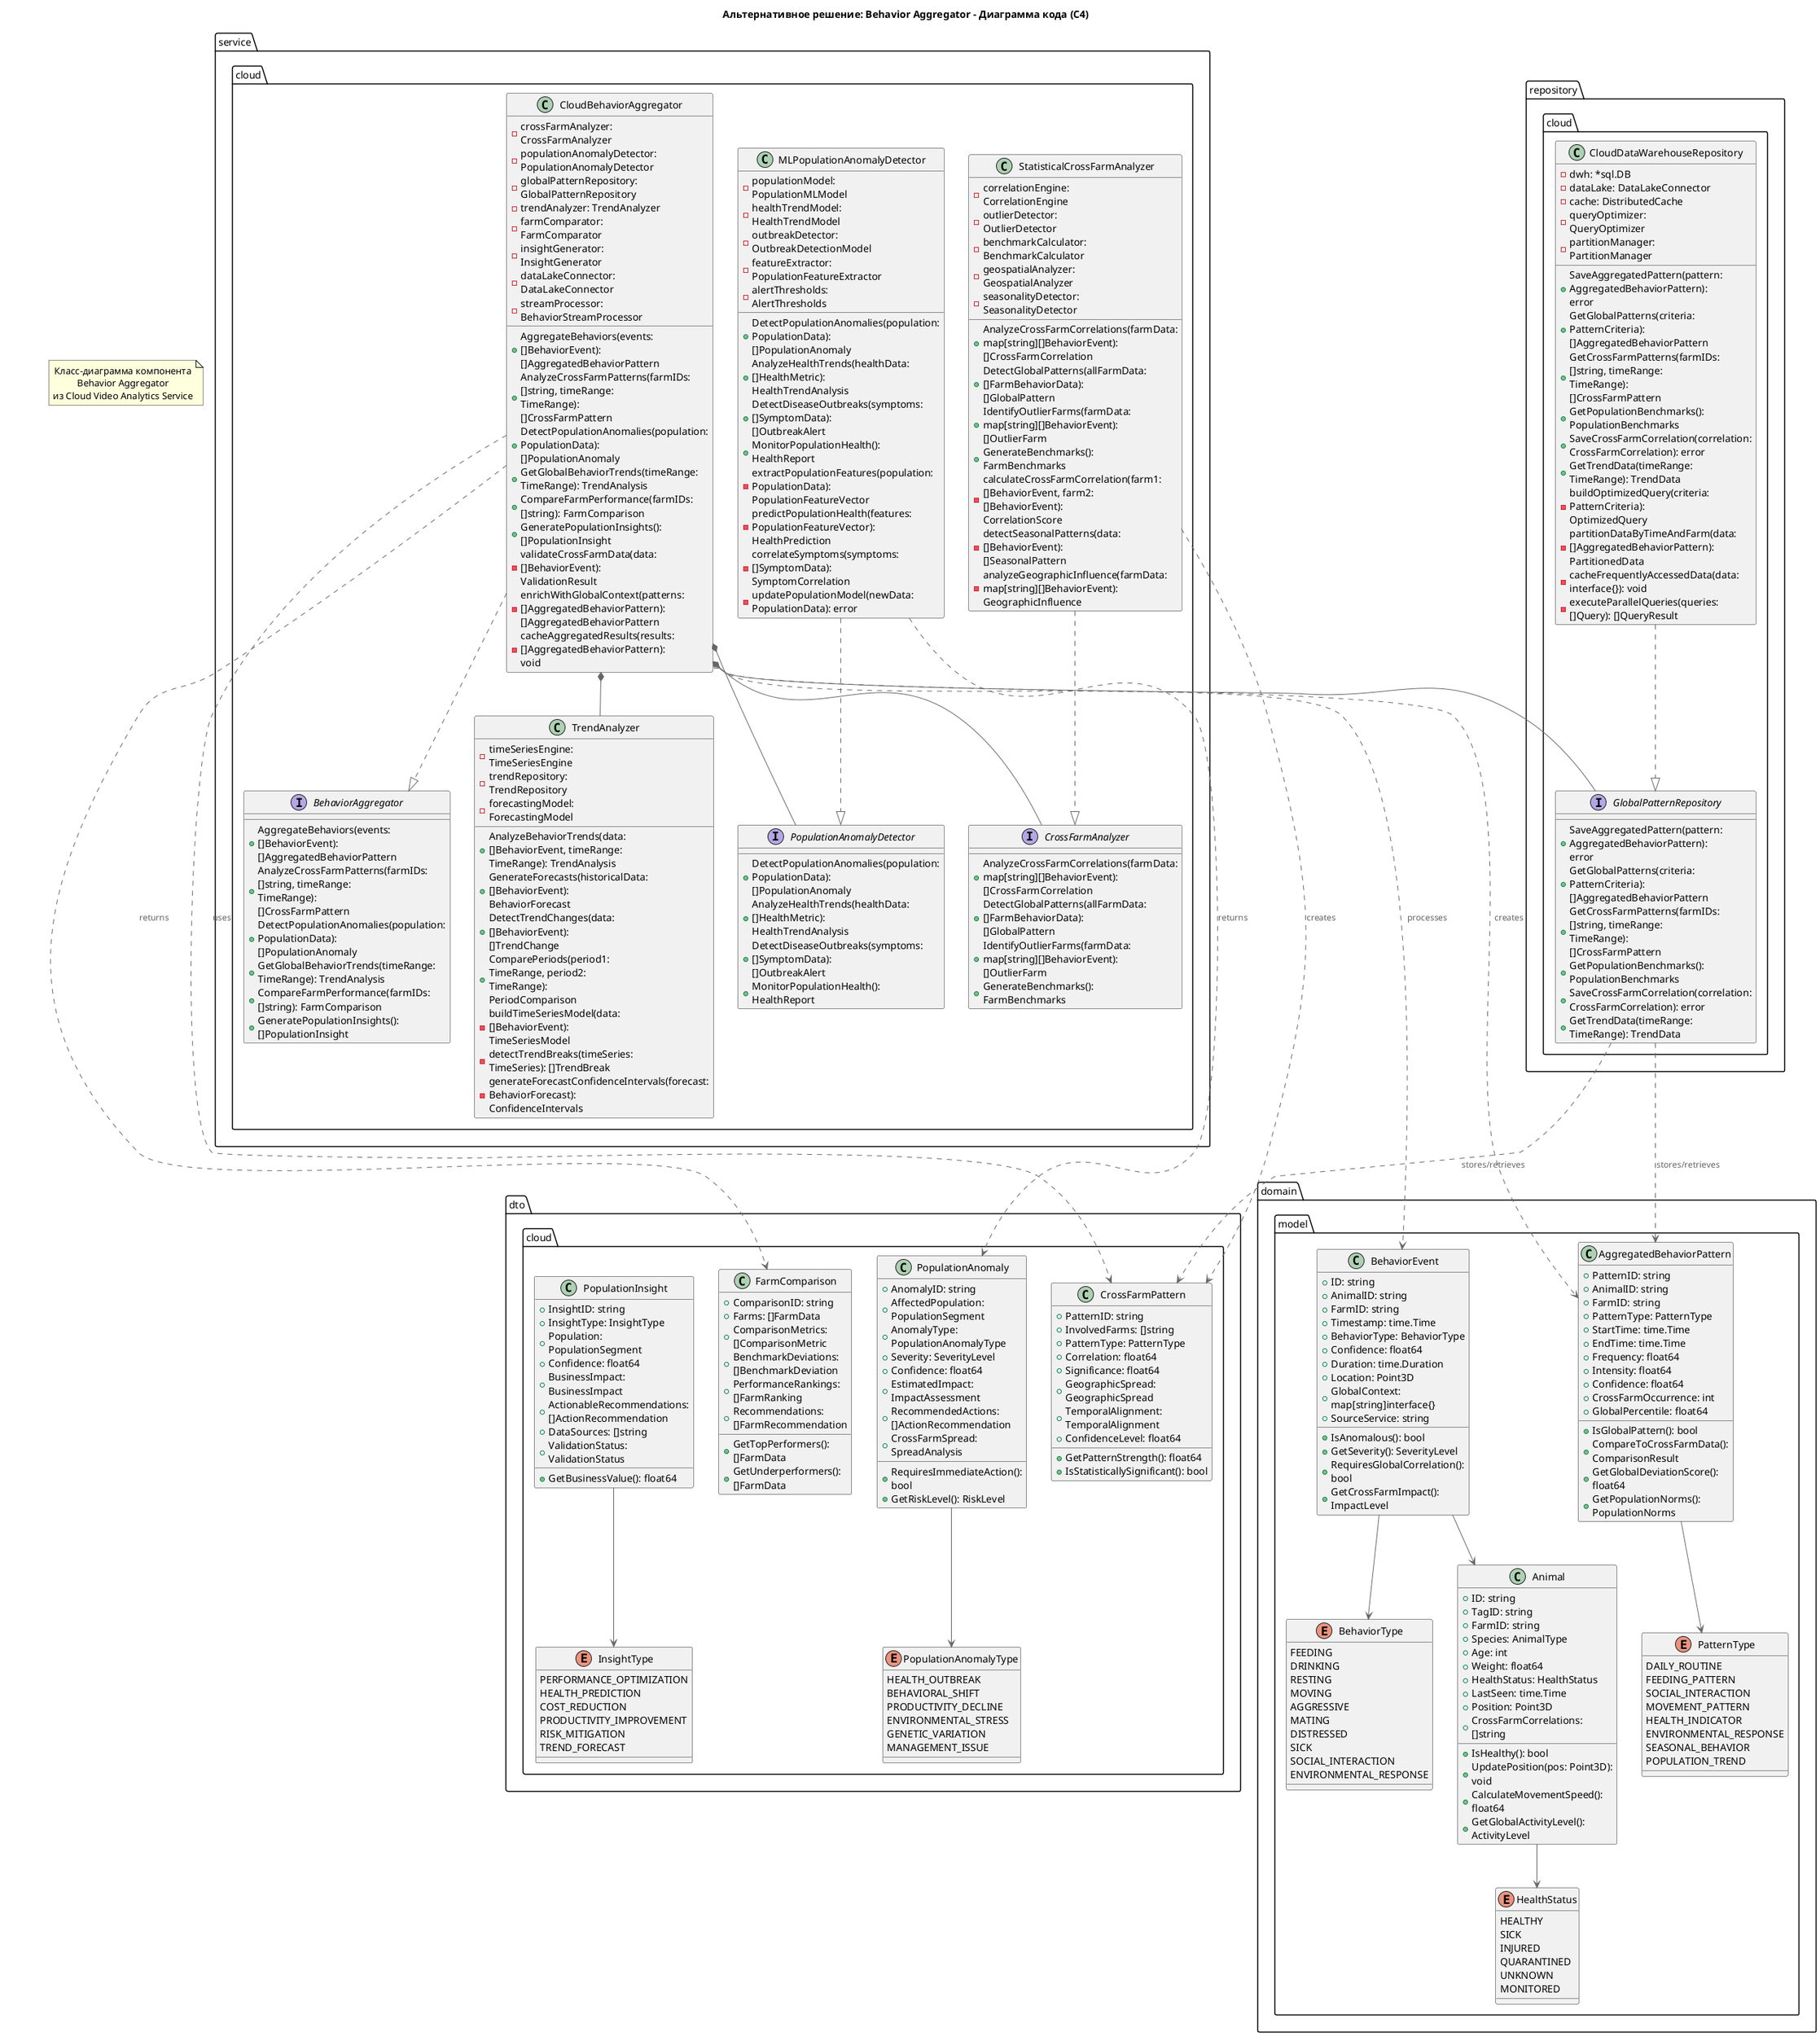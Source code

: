 @startuml Альтернативное_решение_C4_BehaviorAggregator
!include <C4/C4_Component>

title Альтернативное решение: Behavior Aggregator - Диаграмма кода (C4)

note as N1
  Класс-диаграмма компонента Behavior Aggregator
  из Cloud Video Analytics Service
end note

package "domain.model" {
    class Animal {
        +ID: string
        +TagID: string
        +FarmID: string
        +Species: AnimalType
        +Age: int
        +Weight: float64
        +HealthStatus: HealthStatus
        +LastSeen: time.Time
        +Position: Point3D
        +CrossFarmCorrelations: []string
        +IsHealthy(): bool
        +UpdatePosition(pos: Point3D): void
        +CalculateMovementSpeed(): float64
        +GetGlobalActivityLevel(): ActivityLevel
    }

    class BehaviorEvent {
        +ID: string
        +AnimalID: string
        +FarmID: string
        +Timestamp: time.Time
        +BehaviorType: BehaviorType
        +Confidence: float64
        +Duration: time.Duration
        +Location: Point3D
        +GlobalContext: map[string]interface{}
        +SourceService: string
        +IsAnomalous(): bool
        +GetSeverity(): SeverityLevel
        +RequiresGlobalCorrelation(): bool
        +GetCrossFarmImpact(): ImpactLevel
    }

    enum BehaviorType {
        FEEDING
        DRINKING
        RESTING
        MOVING
        AGGRESSIVE
        MATING
        DISTRESSED
        SICK
        SOCIAL_INTERACTION
        ENVIRONMENTAL_RESPONSE
    }

    enum HealthStatus {
        HEALTHY
        SICK
        INJURED
        QUARANTINED
        UNKNOWN
        MONITORED
    }

    class AggregatedBehaviorPattern {
        +PatternID: string
        +AnimalID: string
        +FarmID: string
        +PatternType: PatternType
        +StartTime: time.Time
        +EndTime: time.Time
        +Frequency: float64
        +Intensity: float64
        +Confidence: float64
        +CrossFarmOccurrence: int
        +GlobalPercentile: float64
        +IsGlobalPattern(): bool
        +CompareToCrossFarmData(): ComparisonResult
        +GetGlobalDeviationScore(): float64
        +GetPopulationNorms(): PopulationNorms
    }

    enum PatternType {
        DAILY_ROUTINE
        FEEDING_PATTERN
        SOCIAL_INTERACTION
        MOVEMENT_PATTERN
        HEALTH_INDICATOR
        ENVIRONMENTAL_RESPONSE
        SEASONAL_BEHAVIOR
        POPULATION_TREND
    }
}

package "service.cloud" {
    interface BehaviorAggregator {
        +AggregateBehaviors(events: []BehaviorEvent): []AggregatedBehaviorPattern
        +AnalyzeCrossFarmPatterns(farmIDs: []string, timeRange: TimeRange): []CrossFarmPattern
        +DetectPopulationAnomalies(population: PopulationData): []PopulationAnomaly
        +GetGlobalBehaviorTrends(timeRange: TimeRange): TrendAnalysis
        +CompareFarmPerformance(farmIDs: []string): FarmComparison
        +GeneratePopulationInsights(): []PopulationInsight
    }

    class CloudBehaviorAggregator {
        -crossFarmAnalyzer: CrossFarmAnalyzer
        -populationAnomalyDetector: PopulationAnomalyDetector
        -globalPatternRepository: GlobalPatternRepository
        -trendAnalyzer: TrendAnalyzer
        -farmComparator: FarmComparator
        -insightGenerator: InsightGenerator
        -dataLakeConnector: DataLakeConnector
        -streamProcessor: BehaviorStreamProcessor
        +AggregateBehaviors(events: []BehaviorEvent): []AggregatedBehaviorPattern
        +AnalyzeCrossFarmPatterns(farmIDs: []string, timeRange: TimeRange): []CrossFarmPattern
        +DetectPopulationAnomalies(population: PopulationData): []PopulationAnomaly
        +GetGlobalBehaviorTrends(timeRange: TimeRange): TrendAnalysis
        +CompareFarmPerformance(farmIDs: []string): FarmComparison
        +GeneratePopulationInsights(): []PopulationInsight
        -validateCrossFarmData(data: []BehaviorEvent): ValidationResult
        -enrichWithGlobalContext(patterns: []AggregatedBehaviorPattern): []AggregatedBehaviorPattern
        -cacheAggregatedResults(results: []AggregatedBehaviorPattern): void
    }

    interface CrossFarmAnalyzer {
        +AnalyzeCrossFarmCorrelations(farmData: map[string][]BehaviorEvent): []CrossFarmCorrelation
        +DetectGlobalPatterns(allFarmData: []FarmBehaviorData): []GlobalPattern
        +IdentifyOutlierFarms(farmData: map[string][]BehaviorEvent): []OutlierFarm
        +GenerateBenchmarks(): FarmBenchmarks
    }

    class StatisticalCrossFarmAnalyzer {
        -correlationEngine: CorrelationEngine
        -outlierDetector: OutlierDetector
        -benchmarkCalculator: BenchmarkCalculator
        -geospatialAnalyzer: GeospatialAnalyzer
        -seasonalityDetector: SeasonalityDetector
        +AnalyzeCrossFarmCorrelations(farmData: map[string][]BehaviorEvent): []CrossFarmCorrelation
        +DetectGlobalPatterns(allFarmData: []FarmBehaviorData): []GlobalPattern
        +IdentifyOutlierFarms(farmData: map[string][]BehaviorEvent): []OutlierFarm
        +GenerateBenchmarks(): FarmBenchmarks
        -calculateCrossFarmCorrelation(farm1: []BehaviorEvent, farm2: []BehaviorEvent): CorrelationScore
        -detectSeasonalPatterns(data: []BehaviorEvent): []SeasonalPattern
        -analyzeGeographicInfluence(farmData: map[string][]BehaviorEvent): GeographicInfluence
    }

    interface PopulationAnomalyDetector {
        +DetectPopulationAnomalies(population: PopulationData): []PopulationAnomaly
        +AnalyzeHealthTrends(healthData: []HealthMetric): HealthTrendAnalysis
        +DetectDiseaseOutbreaks(symptoms: []SymptomData): []OutbreakAlert
        +MonitorPopulationHealth(): HealthReport
    }

    class MLPopulationAnomalyDetector {
        -populationModel: PopulationMLModel
        -healthTrendModel: HealthTrendModel
        -outbreakDetector: OutbreakDetectionModel
        -featureExtractor: PopulationFeatureExtractor
        -alertThresholds: AlertThresholds
        +DetectPopulationAnomalies(population: PopulationData): []PopulationAnomaly
        +AnalyzeHealthTrends(healthData: []HealthMetric): HealthTrendAnalysis
        +DetectDiseaseOutbreaks(symptoms: []SymptomData): []OutbreakAlert
        +MonitorPopulationHealth(): HealthReport
        -extractPopulationFeatures(population: PopulationData): PopulationFeatureVector
        -predictPopulationHealth(features: PopulationFeatureVector): HealthPrediction
        -correlateSymptoms(symptoms: []SymptomData): SymptomCorrelation
        -updatePopulationModel(newData: PopulationData): error
    }

    class TrendAnalyzer {
        -timeSeriesEngine: TimeSeriesEngine
        -trendRepository: TrendRepository
        -forecastingModel: ForecastingModel
        +AnalyzeBehaviorTrends(data: []BehaviorEvent, timeRange: TimeRange): TrendAnalysis
        +GenerateForecasts(historicalData: []BehaviorEvent): BehaviorForecast
        +DetectTrendChanges(data: []BehaviorEvent): []TrendChange
        +ComparePeriods(period1: TimeRange, period2: TimeRange): PeriodComparison
        -buildTimeSeriesModel(data: []BehaviorEvent): TimeSeriesModel
        -detectTrendBreaks(timeSeries: TimeSeries): []TrendBreak
        -generateForecastConfidenceIntervals(forecast: BehaviorForecast): ConfidenceIntervals
    }
}

package "repository.cloud" {
    interface GlobalPatternRepository {
        +SaveAggregatedPattern(pattern: AggregatedBehaviorPattern): error
        +GetGlobalPatterns(criteria: PatternCriteria): []AggregatedBehaviorPattern
        +GetCrossFarmPatterns(farmIDs: []string, timeRange: TimeRange): []CrossFarmPattern
        +GetPopulationBenchmarks(): PopulationBenchmarks
        +SaveCrossFarmCorrelation(correlation: CrossFarmCorrelation): error
        +GetTrendData(timeRange: TimeRange): TrendData
    }

    class CloudDataWarehouseRepository {
        -dwh: *sql.DB
        -dataLake: DataLakeConnector
        -cache: DistributedCache
        -queryOptimizer: QueryOptimizer
        -partitionManager: PartitionManager
        +SaveAggregatedPattern(pattern: AggregatedBehaviorPattern): error
        +GetGlobalPatterns(criteria: PatternCriteria): []AggregatedBehaviorPattern
        +GetCrossFarmPatterns(farmIDs: []string, timeRange: TimeRange): []CrossFarmPattern
        +GetPopulationBenchmarks(): PopulationBenchmarks
        +SaveCrossFarmCorrelation(correlation: CrossFarmCorrelation): error
        +GetTrendData(timeRange: TimeRange): TrendData
        -buildOptimizedQuery(criteria: PatternCriteria): OptimizedQuery
        -partitionDataByTimeAndFarm(data: []AggregatedBehaviorPattern): PartitionedData
        -cacheFrequentlyAccessedData(data: interface{}): void
        -executeParallelQueries(queries: []Query): []QueryResult
    }
}

package "dto.cloud" {
    class CrossFarmPattern {
        +PatternID: string
        +InvolvedFarms: []string
        +PatternType: PatternType
        +Correlation: float64
        +Significance: float64
        +GeographicSpread: GeographicSpread
        +TemporalAlignment: TemporalAlignment
        +ConfidenceLevel: float64
        +GetPatternStrength(): float64
        +IsStatisticallySignificant(): bool
    }

    class PopulationAnomaly {
        +AnomalyID: string
        +AffectedPopulation: PopulationSegment
        +AnomalyType: PopulationAnomalyType
        +Severity: SeverityLevel
        +Confidence: float64
        +EstimatedImpact: ImpactAssessment
        +RecommendedActions: []ActionRecommendation
        +CrossFarmSpread: SpreadAnalysis
        +RequiresImmediateAction(): bool
        +GetRiskLevel(): RiskLevel
    }

    class FarmComparison {
        +ComparisonID: string
        +Farms: []FarmData
        +ComparisonMetrics: []ComparisonMetric
        +BenchmarkDeviations: []BenchmarkDeviation
        +PerformanceRankings: []FarmRanking
        +Recommendations: []FarmRecommendation
        +GetTopPerformers(): []FarmData
        +GetUnderperformers(): []FarmData
    }

    class PopulationInsight {
        +InsightID: string
        +InsightType: InsightType
        +Population: PopulationSegment
        +Confidence: float64
        +BusinessImpact: BusinessImpact
        +ActionableRecommendations: []ActionRecommendation
        +DataSources: []string
        +ValidationStatus: ValidationStatus
        +GetBusinessValue(): float64
    }

    enum PopulationAnomalyType {
        HEALTH_OUTBREAK
        BEHAVIORAL_SHIFT
        PRODUCTIVITY_DECLINE
        ENVIRONMENTAL_STRESS
        GENETIC_VARIATION
        MANAGEMENT_ISSUE
    }

    enum InsightType {
        PERFORMANCE_OPTIMIZATION
        HEALTH_PREDICTION
        COST_REDUCTION
        PRODUCTIVITY_IMPROVEMENT
        RISK_MITIGATION
        TREND_FORECAST
    }
}

' Реализация интерфейсов
CloudBehaviorAggregator ..|> BehaviorAggregator
StatisticalCrossFarmAnalyzer ..|> CrossFarmAnalyzer
MLPopulationAnomalyDetector ..|> PopulationAnomalyDetector
CloudDataWarehouseRepository ..|> GlobalPatternRepository

' Композиция и агрегация
CloudBehaviorAggregator *-- CrossFarmAnalyzer
CloudBehaviorAggregator *-- PopulationAnomalyDetector
CloudBehaviorAggregator *-- TrendAnalyzer
CloudBehaviorAggregator o-- GlobalPatternRepository

' Использование доменных объектов
CloudBehaviorAggregator ..> AggregatedBehaviorPattern : creates
CloudBehaviorAggregator ..> CrossFarmPattern : uses
StatisticalCrossFarmAnalyzer ..> CrossFarmPattern : creates
MLPopulationAnomalyDetector ..> PopulationAnomaly : returns

' Ассоциации
BehaviorEvent --> BehaviorType
BehaviorEvent --> Animal
AggregatedBehaviorPattern --> PatternType
Animal --> HealthStatus
PopulationAnomaly --> PopulationAnomalyType
PopulationInsight --> InsightType

' Зависимости данных
CloudBehaviorAggregator ..> BehaviorEvent : processes
CloudBehaviorAggregator ..> FarmComparison : returns
GlobalPatternRepository ..> AggregatedBehaviorPattern : stores/retrieves
GlobalPatternRepository ..> CrossFarmPattern : stores/retrieves

@enduml
!include <C4/C4_Component>

title Альтернативное решение: AI Orchestrator - Диаграмма кода (C4)

note as N1
  Класс-диаграмма компонента AI Orchestrator
  из Cloud Video Analytics Service
end note

package "orchestration.core" {
    interface AIOrchestrator {
        +ProcessVideoRequest(request: VideoAnalysisRequest): VideoAnalysisResponse
        +RegisterAIService(service: AIServiceProvider): error
        +GetAvailableServices(capability: AICapability): []AIServiceProvider
        +GetServiceHealth(): HealthReport
        +OptimizeServiceSelection(request: VideoAnalysisRequest): AIServiceProvider
        +GetPerformanceMetrics(): PerformanceMetrics
    }

    class CloudAIOrchestrator {
        -serviceRegistry: ServiceRegistry
        -loadBalancer: LoadBalancer
        -circuitBreaker: CircuitBreaker
        -costOptimizer: CostOptimizer
        -performanceTracker: PerformanceTracker
        -requestCache: RequestCache
        -rateLimiter: RateLimiter
        +ProcessVideoRequest(request: VideoAnalysisRequest): VideoAnalysisResponse
        +RegisterAIService(service: AIServiceProvider): error
        +GetAvailableServices(capability: AICapability): []AIServiceProvider
        +GetServiceHealth(): HealthReport
        +OptimizeServiceSelection(request: VideoAnalysisRequest): AIServiceProvider
        +GetPerformanceMetrics(): PerformanceMetrics
        -validateRequest(request: VideoAnalysisRequest): ValidationResult
        -aggregateResponses(responses: []ServiceResponse): VideoAnalysisResponse
        -handleFailover(failedService: AIServiceProvider): AIServiceProvider
        -cacheResponse(request: VideoAnalysisRequest, response: VideoAnalysisResponse): void
    }

    class ServiceRegistry {
        -services: map[string]AIServiceProvider
        -healthMonitor: HealthMonitor
        -capabilityIndex: map[AICapability][]string
        -serviceVersions: map[string]ServiceVersion
        +RegisterService(service: AIServiceProvider): error
        +UnregisterService(serviceID: string): error
        +GetServiceByID(serviceID: string): AIServiceProvider
        +GetServicesByCapability(capability: AICapability): []AIServiceProvider
        +UpdateServiceHealth(serviceID: string, health: HealthStatus): void
        +GetAllHealthyServices(): []AIServiceProvider
        +GetServiceVersion(serviceID: string): ServiceVersion
        -indexServiceCapabilities(service: AIServiceProvider): void
        -validateServiceConfiguration(service: AIServiceProvider): error
        -notifyServiceChange(serviceID: string, change: ServiceChange): void
    }

    class LoadBalancer {
        -strategy: BalancingStrategy
        -serviceMetrics: map[string]ServiceMetrics
        -weightCalculator: WeightCalculator
        -trafficDistributor: TrafficDistributor
        +SelectService(services: []AIServiceProvider, request: VideoAnalysisRequest): AIServiceProvider
        +UpdateServiceMetrics(serviceID: string, metrics: ServiceMetrics): void
        +GetServiceLoad(serviceID: string): LoadMetrics
        +RebalanceServices(): void
        +SetBalancingStrategy(strategy: BalancingStrategy): void
        -calculateServiceScore(service: AIServiceProvider, request: VideoAnalysisRequest): float64
        -applyLoadBalancingStrategy(services: []AIServiceProvider): AIServiceProvider
        -considerLatencyFactors(service: AIServiceProvider): float64
    }

    enum BalancingStrategy {
        ROUND_ROBIN
        WEIGHTED_ROUND_ROBIN
        LEAST_CONNECTIONS
        LEAST_RESPONSE_TIME
        COST_OPTIMIZED
        CAPABILITY_BASED
        GEOGRAPHIC_PROXIMITY
    }
}

package "services.providers" {
    interface AIServiceProvider {
        +GetServiceID(): string
        +GetCapabilities(): []AICapability
        +AnalyzeVideo(video: VideoData, options: AnalysisOptions): ServiceResponse
        +GetPricing(request: VideoAnalysisRequest): PricingInfo
        +IsHealthy(): bool
        +GetServiceLimits(): ServiceLimits
        +SupportsBatchProcessing(): bool
        +GetRegion(): string
        +GetServiceLevel(): ServiceLevel
    }

    class AWSRekognitionProvider {
        -client: rekognition.Client
        -config: AWSConfig
        -rateLimiter: RateLimiter
        -credentialsManager: CredentialsManager
        -region: string
        -costCalculator: AWSCostCalculator
        +GetServiceID(): string
        +GetCapabilities(): []AICapability
        +AnalyzeVideo(video: VideoData, options: AnalysisOptions): ServiceResponse
        +GetPricing(request: VideoAnalysisRequest): PricingInfo
        +IsHealthy(): bool
        +GetServiceLimits(): ServiceLimits
        +SupportsBatchProcessing(): bool
        +GetRegion(): string
        +GetServiceLevel(): ServiceLevel
        -convertToAWSRequest(video: VideoData): rekognition.StartLabelDetectionInput
        -parseAWSResponse(response: rekognition.GetLabelDetectionOutput): ServiceResponse
        -handleAWSError(err: error): ServiceError
        -refreshCredentials(): error
    }

    class AzureCognitiveProvider {
        -client: computervision.Client
        -config: AzureConfig
        -tokenManager: TokenManager
        -requestThrottler: RequestThrottler
        -endpoint: string
        -subscriptionKey: string
        +GetServiceID(): string
        +GetCapabilities(): []AICapability
        +AnalyzeVideo(video: VideoData, options: AnalysisOptions): ServiceResponse
        +GetPricing(request: VideoAnalysisRequest): PricingInfo
        +IsHealthy(): bool
        +GetServiceLimits(): ServiceLimits
        +SupportsBatchProcessing(): bool
        +GetRegion(): string
        +GetServiceLevel(): ServiceLevel
        -prepareAzureRequest(video: VideoData): computervision.VideoAnalysisRequest
        -processAzureResponse(response: computervision.VideoAnalysisResult): ServiceResponse
        -refreshAccessToken(): error
        -handleAzureThrottling(response: http.Response): error
    }

    class GoogleVideoIntelligenceProvider {
        -client: videointelligence.Client
        -config: GoogleConfig
        -quotaManager: QuotaManager
        -operationTracker: OperationTracker
        -projectID: string
        -keyFile: string
        +GetServiceID(): string
        +GetCapabilities(): []AICapability
        +AnalyzeVideo(video: VideoData, options: AnalysisOptions): ServiceResponse
        +GetPricing(request: VideoAnalysisRequest): PricingInfo
        +IsHealthy(): bool
        +GetServiceLimits(): ServiceLimits
        +SupportsBatchProcessing(): bool
        +GetRegion(): string
        +GetServiceLevel(): ServiceLevel
        -buildGoogleRequest(video: VideoData): videointelligence.AnnotateVideoRequest
        -extractGoogleResults(response: videointelligence.AnnotateVideoResponse): ServiceResponse
        -trackLongRunningOperation(operation: videointelligence.Operation): ServiceResponse
        -checkQuotaLimits(): error
    }

    enum AICapability {
        OBJECT_DETECTION
        ANIMAL_BEHAVIOR_ANALYSIS
        ANOMALY_DETECTION
        LIVESTOCK_COUNTING
        HEALTH_ASSESSMENT
        ACTIVITY_RECOGNITION
        FACIAL_RECOGNITION
        SCENE_ANALYSIS
        MOTION_TRACKING
    }

    enum ServiceLevel {
        BASIC
        STANDARD
        PREMIUM
        ENTERPRISE
    }
}

package "resilience.patterns" {
    class CircuitBreaker {
        -state: CircuitState
        -failureThreshold: int
        -successThreshold: int
        -timeout: time.Duration
        -failureCount: int
        -successCount: int
        -lastFailureTime: time.Time
        -stateChangeListeners: []StateChangeListener
        +Execute(operation: func() (interface{}, error)): (interface{}, error)
        +GetState(): CircuitState
        +GetMetrics(): CircuitBreakerMetrics
        +Reset(): void
        +ForceOpen(): void
        +ForceClose(): void
        -shouldTrip(): bool
        -shouldAttemptReset(): bool
        -recordSuccess(): void
        -recordFailure(): void
        -notifyStateChange(oldState: CircuitState, newState: CircuitState): void
    }

    enum CircuitState {
        CLOSED
        OPEN
        HALF_OPEN
    }

    class CostOptimizer {
        -budgetManager: BudgetManager
        -pricingDatabase: PricingDatabase
        -usageTracker: UsageTracker
        -costPredictor: CostPredictor
        -alertManager: CostAlertManager
        +OptimizeServiceSelection(request: VideoAnalysisRequest, services: []AIServiceProvider): AIServiceProvider
        +TrackServiceCost(serviceID: string, cost: float64): void
        +GetCostReport(timeRange: TimeRange): CostReport
        +PredictCosts(request: VideoAnalysisRequest): CostPrediction
        +IsWithinBudget(serviceID: string, estimatedCost: float64): bool
        +SetBudgetLimit(serviceID: string, limit: float64): void
        -calculateCostPerService(request: VideoAnalysisRequest, service: AIServiceProvider): float64
        -applyBudgetConstraints(services: []AIServiceProvider): []AIServiceProvider
        -optimizeForCostEfficiency(services: []AIServiceProvider): []AIServiceProvider
    }

    class PerformanceTracker {
        -metricsCollector: MetricsCollector
        -performanceHistory: map[string][]PerformanceMetric
        -benchmarkData: BenchmarkData
        -anomalyDetector: PerformanceAnomalyDetector
        +TrackServicePerformance(serviceID: string, metrics: PerformanceMetric): void
        +GetServicePerformance(serviceID: string, timeRange: TimeRange): PerformanceReport
        +CompareServicePerformance(services: []string): PerformanceComparison
        +GetPerformanceTrends(serviceID: string): TrendAnalysis
        +DetectPerformanceRegression(serviceID: string): []PerformanceAlert
        -calculatePerformanceScore(metrics: PerformanceMetric): float64
        -detectPerformanceAnomalies(serviceID: string): []PerformanceAnomaly
        -generatePerformanceInsights(data: PerformanceData): []Insight
    }
}

package "dto.models" {
    class VideoAnalysisRequest {
        +RequestID: string
        +VideoData: VideoData
        +RequiredCapabilities: []AICapability
        +Priority: RequestPriority
        +MaxCost: float64
        +Timeout: time.Duration
        +AnalysisOptions: AnalysisOptions
        +FarmID: string
        +RegionPreference: string
        +QualityRequirement: QualityLevel
        +Validate(): error
        +GetEstimatedComplexity(): ComplexityLevel
        +Get@startuml Альтернативное_решение_C4_AIOrchestrator
!include <C4/C4_Component>

title Альтернативное решение: AI Orchestrator - Диаграмма кода (C4)

note as N1
  Класс-диаграмма компонента AI Orchestrator
  из Cloud Video Analytics Service
end note

package "orchestration.core" {
    interface AIOrchestrator {
        +ProcessVideoRequest(request: VideoAnalysisRequest): VideoAnalysisResponse
        +RegisterAIService(service: AIServiceProvider): error
        +GetAvailableServices(capability: AICapability): []AIServiceProvider
        +GetServiceHealth(): HealthReport
        +OptimizeServiceSelection(request: VideoAnalysisRequest): AIServiceProvider
    }

    class CloudAIOrchestrator {
        -serviceRegistry: ServiceRegistry
        -loadBalancer: LoadBalancer
        -circuitBreaker: CircuitBreaker
        -costOptimizer: CostOptimizer
        -performanceTracker: PerformanceTracker
        +ProcessVideoRequest(request: VideoAnalysisRequest): VideoAnalysisResponse
        +RegisterAIService(service: AIServiceProvider): error
        +GetAvailableServices(capability: AICapability): []AIServiceProvider
        +GetServiceHealth(): HealthReport
        +OptimizeServiceSelection(request: VideoAnalysisRequest): AIServiceProvider
        -validateRequest(request: VideoAnalysisRequest): ValidationResult
        -aggregateResponses(responses: []ServiceResponse): VideoAnalysisResponse
        -handleFailover(failedService: AIServiceProvider): AIServiceProvider
    }

    class ServiceRegistry {
        -services: map[string]AIServiceProvider
        -healthMonitor: HealthMonitor
        -capabilityIndex: map[AICapability][]string
        +RegisterService(service: AIServiceProvider): error
        +UnregisterService(serviceID: string): error
        +GetServiceByID(serviceID: string): AIServiceProvider
        +GetServicesByCapability(capability: AICapability): []AIServiceProvider
        +UpdateServiceHealth(serviceID: string, health: HealthStatus): void
        +GetAllHealthyServices(): []AIServiceProvider
        -indexServiceCapabilities(service: AIServiceProvider): void
        -validateServiceConfiguration(service: AIServiceProvider): error
    }

    class LoadBalancer {
        -strategy: BalancingStrategy
        -serviceMetrics: map[string]ServiceMetrics
        -weightCalculator: WeightCalculator
        +SelectService(services: []AIServiceProvider, request: VideoAnalysisRequest): AIServiceProvider
        +UpdateServiceMetrics(serviceID: string, metrics: ServiceMetrics): void
        +GetServiceLoad(serviceID: string): LoadMetrics
        +RebalanceServices(): void
        -calculateServiceScore(service: AIServiceProvider, request: VideoAnalysisRequest): float64
        -applyLoadBalancingStrategy(services: []AIServiceProvider): AIServiceProvider
    }

    enum BalancingStrategy {
        ROUND_ROBIN
        WEIGHTED_ROUND_ROBIN
        LEAST_CONNECTIONS
        LEAST_RESPONSE_TIME
        COST_OPTIMIZED
        CAPABILITY_BASED
    }
}

package "services.providers" {
    interface AIServiceProvider {
        +GetServiceID(): string
        +GetCapabilities(): []AICapability
        +AnalyzeVideo(video: VideoData, options: AnalysisOptions): ServiceResponse
        +GetPricing(request: VideoAnalysisRequest): PricingInfo
        +IsHealthy(): bool
        +GetServiceLimits(): ServiceLimits
        +SupportsBatchProcessing(): bool
    }

    class AWSRekognitionProvider {
        -client: rekognition.Client
        -config: AWSConfig
        -rateLimiter: RateLimiter
        -credentialsManager: CredentialsManager
        +GetServiceID(): string
        +GetCapabilities(): []AICapability
        +AnalyzeVideo(video: VideoData, options: AnalysisOptions): ServiceResponse
        +GetPricing(request: VideoAnalysisRequest): PricingInfo
        +IsHealthy(): bool
        +GetServiceLimits(): ServiceLimits
        +SupportsBatchProcessing(): bool
        -convertToAWSRequest(video: VideoData): rekognition.StartLabelDetectionInput
        -parseAWSResponse(response: rekognition.GetLabelDetectionOutput): ServiceResponse
        -handleAWSError(err: error): ServiceError
    }

    class AzureCognitiveProvider {
        -client: computervision.Client
        -config: AzureConfig
        -tokenManager: TokenManager
        -requestThrottler: RequestThrottler
        +GetServiceID(): string
        +GetCapabilities(): []AICapability
        +AnalyzeVideo(video: VideoData, options: AnalysisOptions): ServiceResponse
        +GetPricing(request: VideoAnalysisRequest): PricingInfo
        +IsHealthy(): bool
        +GetServiceLimits(): ServiceLimits
        +SupportsBatchProcessing(): bool
        -prepareAzureRequest(video: VideoData): computervision.VideoAnalysisRequest
        -processAzureResponse(response: computervision.VideoAnalysisResult): ServiceResponse
        -refreshAccessToken(): error
    }

    class GoogleVideoIntelligenceProvider {
        -client: videointelligence.Client
        -config: GoogleConfig
        -quotaManager: QuotaManager
        -operationTracker: OperationTracker
        +GetServiceID(): string
        +GetCapabilities(): []AICapability
        +AnalyzeVideo(video: VideoData, options: AnalysisOptions): ServiceResponse
        +GetPricing(request: VideoAnalysisRequest): PricingInfo
        +IsHealthy(): bool
        +GetServiceLimits(): ServiceLimits
        +SupportsBatchProcessing(): bool
        -buildGoogleRequest(video: VideoData): videointelligence.AnnotateVideoRequest
        -extractGoogleResults(response: videointelligence.AnnotateVideoResponse): ServiceResponse
        -trackLongRunningOperation(operation: videointelligence.Operation): ServiceResponse
    }

    enum AICapability {
        OBJECT_DETECTION
        ANIMAL_BEHAVIOR_ANALYSIS
        ANOMALY_DETECTION
        LIVESTOCK_COUNTING
        HEALTH_ASSESSMENT
        ACTIVITY_RECOGNITION
        FACIAL_RECOGNITION
        SCENE_ANALYSIS
    }
}

package "resilience.patterns" {
    class CircuitBreaker {
        -state: CircuitState
        -failureThreshold: int
        -successThreshold: int
        -timeout: time.Duration
        -failureCount: int
        -lastFailureTime: time.Time
        +Execute(operation: func() (interface{}, error)): (interface{}, error)
        +GetState(): CircuitState
        +GetMetrics(): CircuitBreakerMetrics
        +Reset(): void
        -shouldTrip(): bool
        -shouldAttemptReset(): bool
        -recordSuccess(): void
        -recordFailure(): void
    }

    enum CircuitState {
        CLOSED
        OPEN
        HALF_OPEN
    }

    class CostOptimizer {
        -budgetManager: BudgetManager
        -pricingDatabase: PricingDatabase
        -usageTracker: UsageTracker
        -costPredictor: CostPredictor
        +OptimizeServiceSelection(request: VideoAnalysisRequest, services: []AIServiceProvider): AIServiceProvider
        +TrackServiceCost(serviceID: string, cost: float64): void
        +GetCostReport(timeRange: TimeRange): CostReport
        +PredictCosts(request: VideoAnalysisRequest): CostPrediction
        +IsWithinBudget(serviceID: string, estimatedCost: float64): bool
        -calculateCostPerService(request: VideoAnalysisRequest, service: AIServiceProvider): float64
        -applyBudgetConstraints(services: []AIServiceProvider): []AIServiceProvider
    }

    class PerformanceTracker {
        -metricsCollector: MetricsCollector
        -performanceHistory: map[string][]PerformanceMetric
        -benchmarkData: BenchmarkData
        +TrackServicePerformance(serviceID: string, metrics: PerformanceMetric): void
        +GetServicePerformance(serviceID: string, timeRange: TimeRange): PerformanceReport
        +CompareServicePerformance(services: []string): PerformanceComparison
        +GetPerformanceTrends(serviceID: string): TrendAnalysis
        -calculatePerformanceScore(metrics: PerformanceMetric): float64
        -detectPerformanceAnomalies(serviceID: string): []PerformanceAnomaly
    }
}

package "dto.models" {
    class VideoAnalysisRequest {
        +RequestID: string
        +VideoData: VideoData
        +RequiredCapabilities: []AICapability
        +Priority: RequestPriority
        +MaxCost: float64
        +Timeout: time.Duration
        +AnalysisOptions: AnalysisOptions
        +FarmID: string
        +Validate(): error
        +GetEstimatedComplexity(): ComplexityLevel
    }

    class VideoAnalysisResponse {
        +RequestID: string
        +ServiceUsed: string
        +Results: []AnalysisResult
        +ProcessingTime: time.Duration
        +Cost: float64
        +Confidence: float64
        +ErrorDetails: []ServiceError
        +Metadata: ResponseMetadata
        +IsSuccessful(): bool
        +GetQualityScore(): float64
    }

    class ServiceResponse {
        +ServiceID: string
        +DetectedObjects: []DetectedObject
        +BehaviorAnalysis: []BehaviorResult
        +Anomalies: []AnomalyResult
        +LivestockCount: int
        +Confidence: float64
        +ProcessingTime: time.Duration
        +Cost: float64
        +RawResponse: interface{}
    }

    class HealthReport {
        +OverallHealth: HealthStatus
        +ServiceHealths: map[string]ServiceHealth
        +LastUpdated: time.Time
        +FailedServices: []string
        +PerformanceMetrics: SystemPerformanceMetrics
        +GetHealthSummary(): string
    }

    enum RequestPriority {
        LOW
        NORMAL
        HIGH
        CRITICAL
        EMERGENCY
    }

    enum HealthStatus {
        HEALTHY
        DEGRADED
        UNHEALTHY
        UNKNOWN
    }
}

' Реализация интерфейсов
CloudAIOrchestrator ..|> AIOrchestrator
AWSRekognitionProvider ..|> AIServiceProvider
AzureCognitiveProvider ..|> AIServiceProvider
GoogleVideoIntelligenceProvider ..|> AIServiceProvider

' Композиция и агрегация
CloudAIOrchestrator *-- ServiceRegistry
CloudAIOrchestrator *-- LoadBalancer
CloudAIOrchestrator *-- CircuitBreaker
CloudAIOrchestrator *-- CostOptimizer
CloudAIOrchestrator *-- PerformanceTracker
ServiceRegistry o-- AIServiceProvider
LoadBalancer --> BalancingStrategy
CircuitBreaker --> CircuitState

' Ассоциации
AIServiceProvider --> AICapability
VideoAnalysisRequest --> RequestPriority
VideoAnalysisRequest --> AICapability
VideoAnalysisResponse --> ServiceResponse
HealthReport --> HealthStatus

' Зависимости данных
CloudAIOrchestrator ..> VideoAnalysisRequest : processes
CloudAIOrchestrator ..> VideoAnalysisResponse : returns
AIServiceProvider ..> ServiceResponse : produces
ServiceRegistry ..> HealthReport : generates
CostOptimizer ..> CostReport : generates
PerformanceTracker ..> PerformanceReport : generates

@enduml4_StreamProcessor
!include <C4/C4_Component>

title Альтернативное решение: Stream Processor - Диаграмма кода (C4)

note as N1
  Класс-диаграмма компонента Stream Processor
  из Data Aggregation Service (облачное решение)
end note

package "streaming.core" {
    interface StreamProcessor {
        +ProcessStream(input: DataStream): ProcessedStream
        +RegisterProcessor(processor: DataProcessor): error
        +StartProcessing(): error
        +StopProcessing(): error
        +GetProcessingStats(): ProcessingStats
    }

    class KafkaStreamProcessor {
        -consumer: KafkaConsumer
        -producer: KafkaProducer
        -processors: map[string]DataProcessor
        -config: StreamConfig
        -metrics: MetricsCollector
        +ProcessStream(input: DataStream): ProcessedStream
        +RegisterProcessor(processor: DataProcessor): error
        +StartProcessing(): error
        +StopProcessing(): error
        +GetProcessingStats(): ProcessingStats
        -createTopology(): StreamTopology
        -handleRebalance(partitions: []TopicPartition): void
        -commitOffsets(): error
    }

    class StreamTopology {
        +nodes: []StreamNode
        +edges: []StreamEdge
        +Build(processors: []DataProcessor): StreamTopology
        +Validate(): error
        +GetExecutionPlan(): ExecutionPlan
        -optimizeTopology(): void
        -detectCycles(): bool
    }

    class StreamNode {
        +ID: string
        +Processor: DataProcessor
        +InputTopics: []string
        +OutputTopics: []string
        +Parallelism: int
        +ProcessData(data: StreamData): StreamData
    }
}

package "processing.pipeline" {
    interface DataProcessor {
        +Process(data: StreamData): StreamData
        +GetProcessorType(): ProcessorType
        +Configure(config: ProcessorConfig): error
        +GetMetrics(): ProcessorMetrics
    }

    class VideoDataProcessor {
        -aiClient: CloudAIClient
        -frameExtractor: FrameExtractor
        -validator: VideoValidator
        +Process(data: StreamData): StreamData
        +GetProcessorType(): ProcessorType
        +Configure(config: ProcessorConfig): error
        +GetMetrics(): ProcessorMetrics
        -extractKeyFrames(video: VideoData): []Frame
        -analyzeFrames(frames: []Frame): AnalysisResult
        -validateVideoQuality(video: VideoData): ValidationResult
    }

    class SensorDataProcessor {
        -aggregator: DataAggregator
        -anomalyDetector: AnomalyDetector
        -threshold: ThresholdConfig
        +Process(data: StreamData): StreamData
        +GetProcessorType(): ProcessorType
        +Configure(config: ProcessorConfig): error
        +GetMetrics(): ProcessorMetrics
        -aggregateByTimeWindow(data: []SensorReading): AggregatedData
        -detectAnomalies(data: AggregatedData): []Anomaly
        -enrichWithMetadata(data: StreamData): StreamData
    }

    class EventDataProcessor {
        -eventClassifier: EventClassifier
        -ruleEngine: RuleEngine
        -eventStore: EventStore
        +Process(data: StreamData): StreamData
        +GetProcessorType(): ProcessorType
        +Configure(config: ProcessorConfig): error
        +GetMetrics(): ProcessorMetrics
        -classifyEvent(event: RawEvent): ClassifiedEvent
        -applyBusinessRules(event: ClassifiedEvent): ProcessedEvent
        -correlateEvents(events: []ProcessedEvent): []CorrelatedEvent
    }

    enum ProcessorType {
        VIDEO_PROCESSOR
        SENSOR_PROCESSOR
        EVENT_PROCESSOR
        AGGREGATION_PROCESSOR
        TRANSFORMATION_PROCESSOR
    }
}

package "windowing" {
    interface WindowManager {
        +CreateWindow(type: WindowType, size: time.Duration): Window
        +ProcessWindow(window: Window, data: []StreamData): WindowResult
        +TriggerWindow(window: Window): WindowResult
    }

    class TumblingWindowManager {
        -windowSize: time.Duration
        -activeWindows: map[string]Window
        -watermarkManager: WatermarkManager
        +CreateWindow(type: WindowType, size: time.Duration): Window
        +ProcessWindow(window: Window, data: []StreamData): WindowResult
        +TriggerWindow(window: Window): WindowResult
        -evictExpiredWindows(): void
        -updateWatermark(timestamp: time.Time): void
    }

    class SlidingWindowManager {
        -windowSize: time.Duration
        -slideInterval: time.Duration
        -windowBuffer: CircularBuffer
        +CreateWindow(type: WindowType, size: time.Duration): Window
        +ProcessWindow(window: Window, data: []StreamData): WindowResult
        +TriggerWindow(window: Window): WindowResult
        -slideWindow(): void
        -maintainBuffer(): void
    }

    class Window {
        +ID: string
        +StartTime: time.Time
        +EndTime: time.Time
        +WindowType: WindowType
        +Data: []StreamData
        +State: WindowState
        +AddData(data: StreamData): void
        +IsComplete(): bool
        +GetResult(): WindowResult
    }

    enum WindowType {
        TUMBLING
        SLIDING
        SESSION
        GLOBAL
    }

    enum WindowState {
        OPEN
        TRIGGERED
        CLOSED
        EXPIRED
    }
}

package "state.management" {
    interface StateStore {
        +Put(key: string, value: interface{}): error
        +Get(key: string): (interface{}, error)
        +Delete(key: string): error
        +Range(startKey: string, endKey: string): Iterator
        +Flush(): error
    }

    class RocksDBStateStore {
        -db: RocksDBInstance
        -changelogTopic: string
        -restoreManager: RestoreManager
        +Put(key: string, value: interface{}): error
        +Get(key: string): (interface{}, error)
        +Delete(key: string): error
        +Range(startKey: string, endKey: string): Iterator
        +Flush(): error
        -serialize(value: interface{}): []byte
        -deserialize(data: []byte): interface{}
        -backup(): error
    }

    class ProcessingState {
        +ProcessorID: string
        +LastProcessedOffset: int64
        +LastProcessedTimestamp: time.Time
        +AggregationResults: map[string]interface{}
        +ErrorCount: int
        +UpdateOffset(offset: int64): void
        +AddError(err: error): void
        +GetHealthStatus(): HealthStatus
    }
}

package "dto" {
    class StreamData {
        +ID: string
        +Timestamp: time.Time
        +Source: string
        +DataType: DataType
        +Payload: []byte
        +Headers: map[string]string
        +PartitionKey: string
        +GetTypedPayload(target: interface{}): error
        +AddHeader(key: string, value: string): void
    }

    class ProcessedStream {
        +OriginalData: StreamData
        +ProcessedData: []StreamData
        +ProcessingMetadata: ProcessingMetadata
        +Errors: []ProcessingError
        +ProcessingTime: time.Duration
        +IsSuccessful(): bool
    }

    class ProcessingStats {
        +ProcessedRecords: int64
        +FailedRecords: int64
        +AverageLatency: time.Duration
        +ThroughputPerSecond: float64
        +LastProcessedTimestamp: time.Time
        +ErrorRate: float64
        +GetEfficiency(): float64
    }

    enum DataType {
        VIDEO_STREAM
        SENSOR_DATA
        EVENT_DATA
        TELEMETRY
        METADATA
    }
}

' Реализация интерфейсов
KafkaStreamProcessor ..|> StreamProcessor
VideoDataProcessor ..|> DataProcessor
SensorDataProcessor ..|> DataProcessor
EventDataProcessor ..|> DataProcessor
TumblingWindowManager ..|> WindowManager
SlidingWindowManager ..|> WindowManager
RocksDBStateStore ..|> StateStore

' Композиция и агрегация
KafkaStreamProcessor *-- StreamTopology
KafkaStreamProcessor o-- DataProcessor
StreamTopology *-- StreamNode
StreamNode *-- DataProcessor
KafkaStreamProcessor o-- WindowManager
WindowManager *-- Window

' Ассоциации
StreamNode --> ProcessorType
DataProcessor --> ProcessorType
Window --> WindowType
Window --> WindowState
StreamData --> DataType
ProcessedStream --> StreamData

' Зависимости
KafkaStreamProcessor ..> StreamData : processes
DataProcessor ..> StreamData : transforms
WindowManager ..> WindowResult : produces
StateStore ..> ProcessingState : manages

@enduml